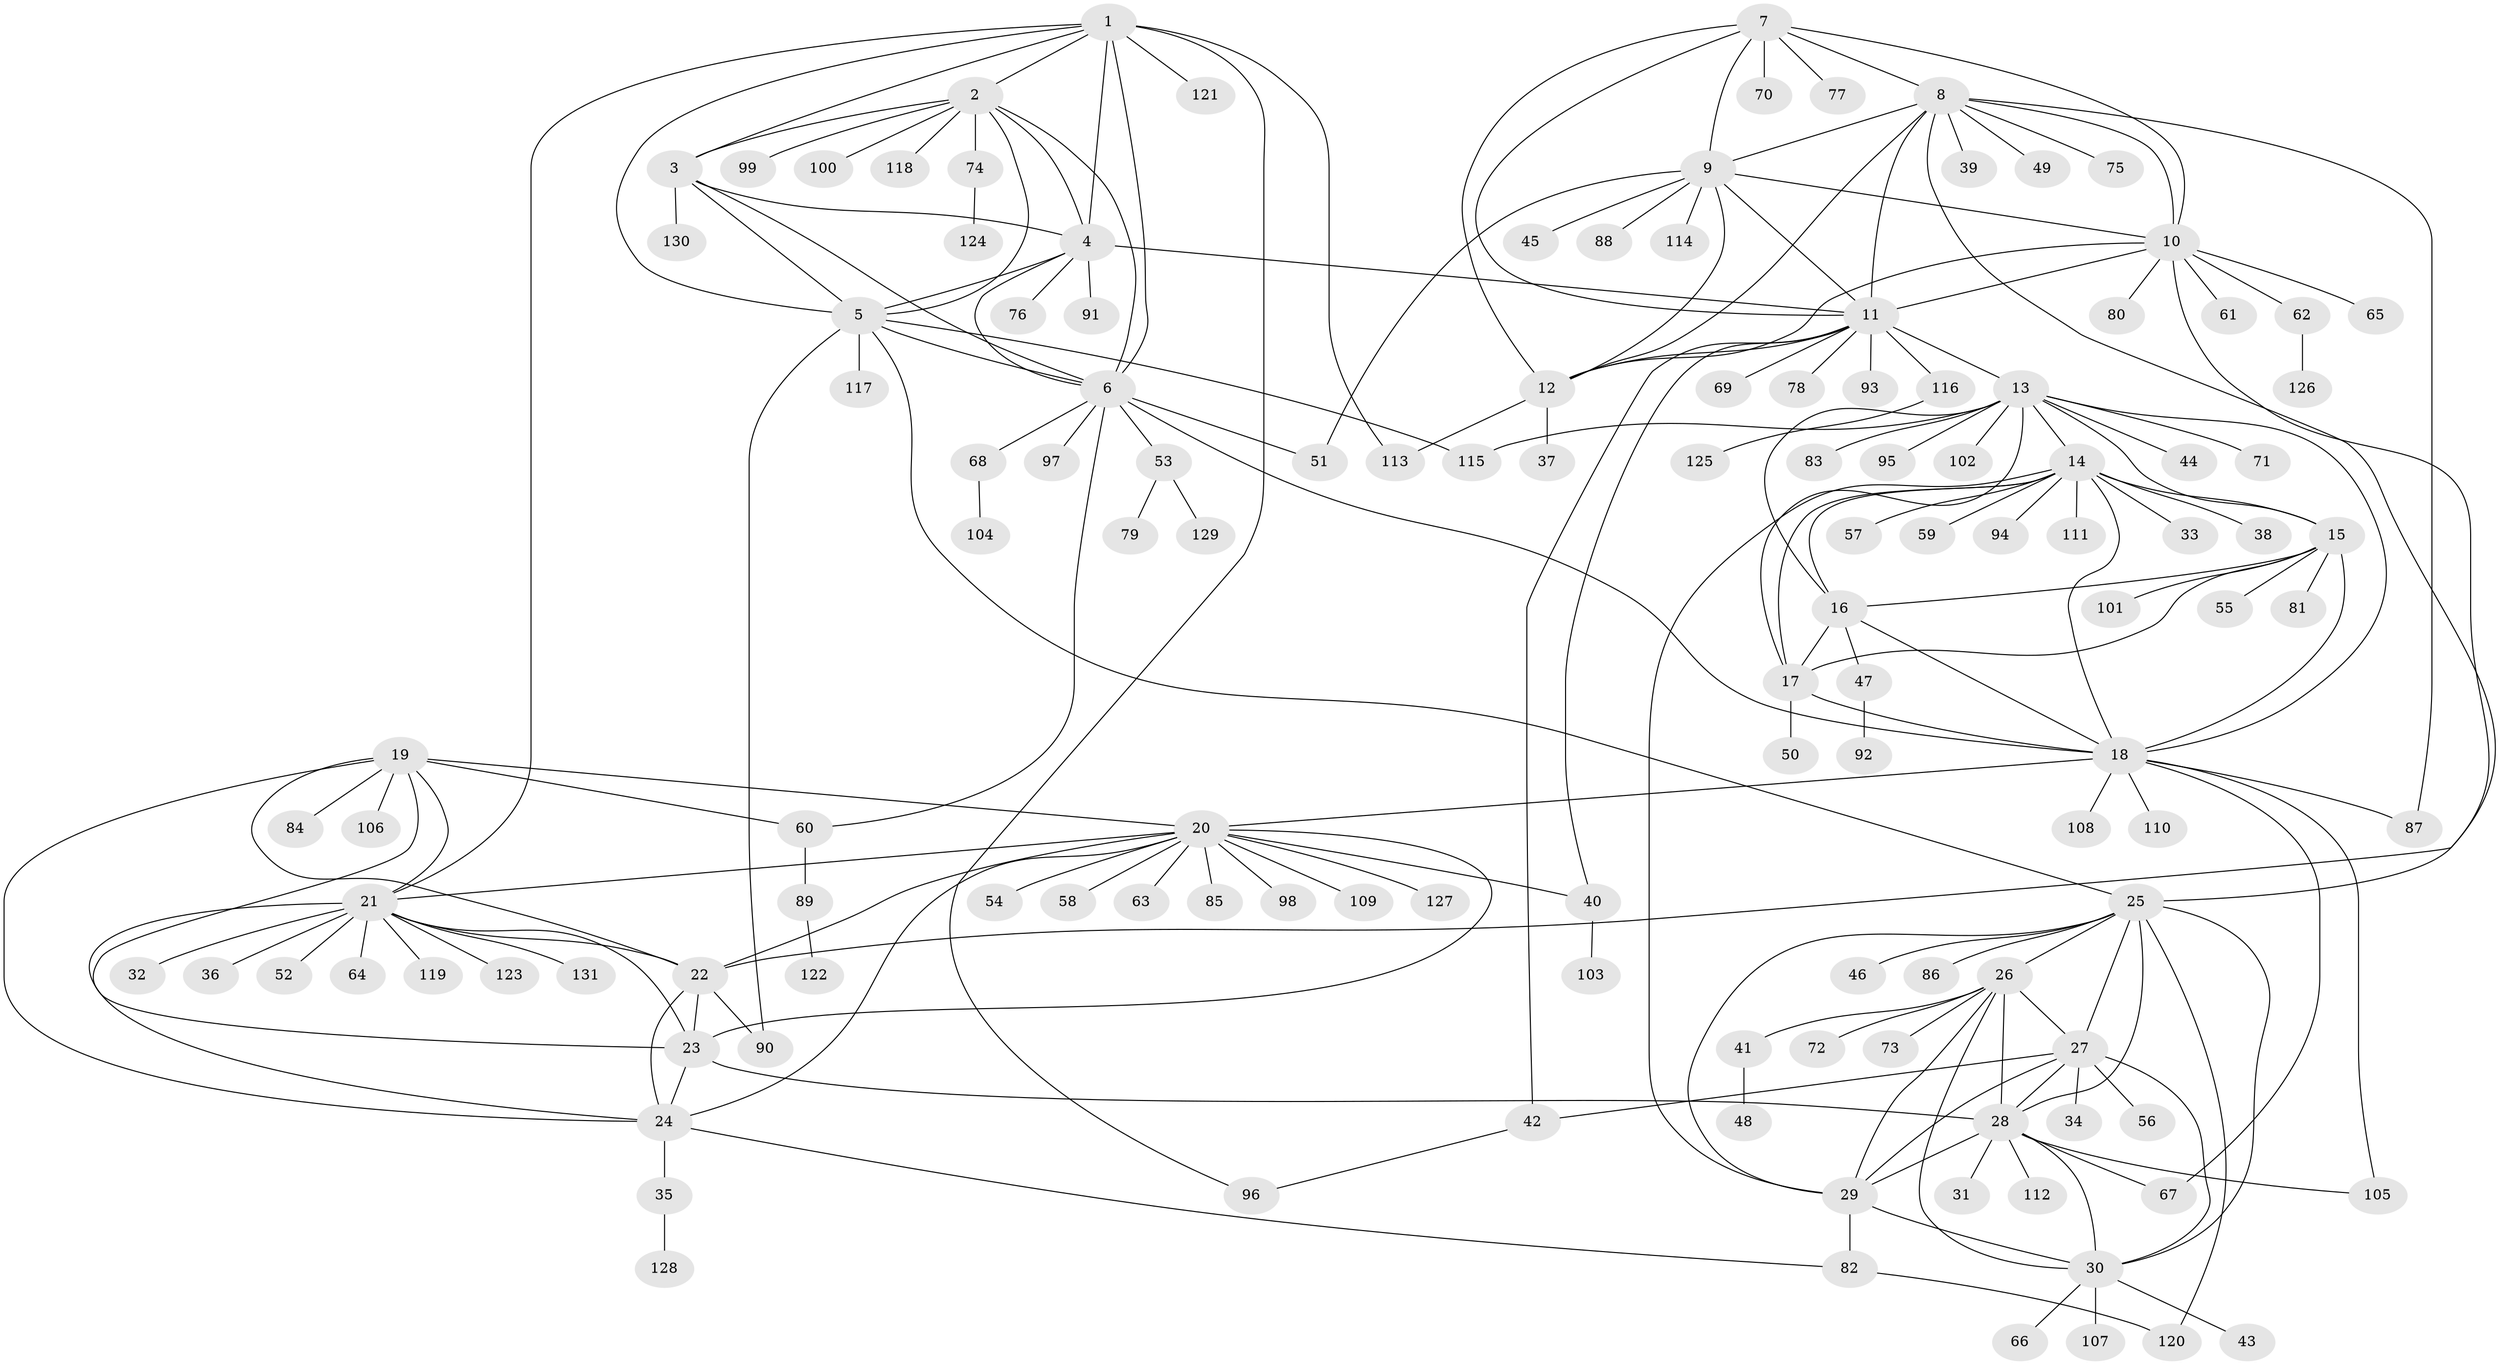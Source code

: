 // coarse degree distribution, {8: 0.037383177570093455, 10: 0.028037383177570093, 14: 0.009345794392523364, 9: 0.018691588785046728, 7: 0.018691588785046728, 16: 0.009345794392523364, 6: 0.056074766355140186, 5: 0.009345794392523364, 12: 0.018691588785046728, 21: 0.009345794392523364, 1: 0.6728971962616822, 2: 0.07476635514018691, 3: 0.037383177570093455}
// Generated by graph-tools (version 1.1) at 2025/42/03/06/25 10:42:08]
// undirected, 131 vertices, 199 edges
graph export_dot {
graph [start="1"]
  node [color=gray90,style=filled];
  1;
  2;
  3;
  4;
  5;
  6;
  7;
  8;
  9;
  10;
  11;
  12;
  13;
  14;
  15;
  16;
  17;
  18;
  19;
  20;
  21;
  22;
  23;
  24;
  25;
  26;
  27;
  28;
  29;
  30;
  31;
  32;
  33;
  34;
  35;
  36;
  37;
  38;
  39;
  40;
  41;
  42;
  43;
  44;
  45;
  46;
  47;
  48;
  49;
  50;
  51;
  52;
  53;
  54;
  55;
  56;
  57;
  58;
  59;
  60;
  61;
  62;
  63;
  64;
  65;
  66;
  67;
  68;
  69;
  70;
  71;
  72;
  73;
  74;
  75;
  76;
  77;
  78;
  79;
  80;
  81;
  82;
  83;
  84;
  85;
  86;
  87;
  88;
  89;
  90;
  91;
  92;
  93;
  94;
  95;
  96;
  97;
  98;
  99;
  100;
  101;
  102;
  103;
  104;
  105;
  106;
  107;
  108;
  109;
  110;
  111;
  112;
  113;
  114;
  115;
  116;
  117;
  118;
  119;
  120;
  121;
  122;
  123;
  124;
  125;
  126;
  127;
  128;
  129;
  130;
  131;
  1 -- 2;
  1 -- 3;
  1 -- 4;
  1 -- 5;
  1 -- 6;
  1 -- 21;
  1 -- 96;
  1 -- 113;
  1 -- 121;
  2 -- 3;
  2 -- 4;
  2 -- 5;
  2 -- 6;
  2 -- 74;
  2 -- 99;
  2 -- 100;
  2 -- 118;
  3 -- 4;
  3 -- 5;
  3 -- 6;
  3 -- 130;
  4 -- 5;
  4 -- 6;
  4 -- 11;
  4 -- 76;
  4 -- 91;
  5 -- 6;
  5 -- 25;
  5 -- 90;
  5 -- 115;
  5 -- 117;
  6 -- 18;
  6 -- 51;
  6 -- 53;
  6 -- 60;
  6 -- 68;
  6 -- 97;
  7 -- 8;
  7 -- 9;
  7 -- 10;
  7 -- 11;
  7 -- 12;
  7 -- 70;
  7 -- 77;
  8 -- 9;
  8 -- 10;
  8 -- 11;
  8 -- 12;
  8 -- 22;
  8 -- 39;
  8 -- 49;
  8 -- 75;
  8 -- 87;
  9 -- 10;
  9 -- 11;
  9 -- 12;
  9 -- 45;
  9 -- 51;
  9 -- 88;
  9 -- 114;
  10 -- 11;
  10 -- 12;
  10 -- 25;
  10 -- 61;
  10 -- 62;
  10 -- 65;
  10 -- 80;
  11 -- 12;
  11 -- 13;
  11 -- 40;
  11 -- 42;
  11 -- 69;
  11 -- 78;
  11 -- 93;
  11 -- 116;
  12 -- 37;
  12 -- 113;
  13 -- 14;
  13 -- 15;
  13 -- 16;
  13 -- 17;
  13 -- 18;
  13 -- 44;
  13 -- 71;
  13 -- 83;
  13 -- 95;
  13 -- 102;
  13 -- 115;
  14 -- 15;
  14 -- 16;
  14 -- 17;
  14 -- 18;
  14 -- 29;
  14 -- 33;
  14 -- 38;
  14 -- 57;
  14 -- 59;
  14 -- 94;
  14 -- 111;
  15 -- 16;
  15 -- 17;
  15 -- 18;
  15 -- 55;
  15 -- 81;
  15 -- 101;
  16 -- 17;
  16 -- 18;
  16 -- 47;
  17 -- 18;
  17 -- 50;
  18 -- 20;
  18 -- 67;
  18 -- 87;
  18 -- 105;
  18 -- 108;
  18 -- 110;
  19 -- 20;
  19 -- 21;
  19 -- 22;
  19 -- 23;
  19 -- 24;
  19 -- 60;
  19 -- 84;
  19 -- 106;
  20 -- 21;
  20 -- 22;
  20 -- 23;
  20 -- 24;
  20 -- 40;
  20 -- 54;
  20 -- 58;
  20 -- 63;
  20 -- 85;
  20 -- 98;
  20 -- 109;
  20 -- 127;
  21 -- 22;
  21 -- 23;
  21 -- 24;
  21 -- 32;
  21 -- 36;
  21 -- 52;
  21 -- 64;
  21 -- 119;
  21 -- 123;
  21 -- 131;
  22 -- 23;
  22 -- 24;
  22 -- 90;
  23 -- 24;
  23 -- 28;
  24 -- 35;
  24 -- 82;
  25 -- 26;
  25 -- 27;
  25 -- 28;
  25 -- 29;
  25 -- 30;
  25 -- 46;
  25 -- 86;
  25 -- 120;
  26 -- 27;
  26 -- 28;
  26 -- 29;
  26 -- 30;
  26 -- 41;
  26 -- 72;
  26 -- 73;
  27 -- 28;
  27 -- 29;
  27 -- 30;
  27 -- 34;
  27 -- 42;
  27 -- 56;
  28 -- 29;
  28 -- 30;
  28 -- 31;
  28 -- 67;
  28 -- 105;
  28 -- 112;
  29 -- 30;
  29 -- 82;
  30 -- 43;
  30 -- 66;
  30 -- 107;
  35 -- 128;
  40 -- 103;
  41 -- 48;
  42 -- 96;
  47 -- 92;
  53 -- 79;
  53 -- 129;
  60 -- 89;
  62 -- 126;
  68 -- 104;
  74 -- 124;
  82 -- 120;
  89 -- 122;
  116 -- 125;
}
